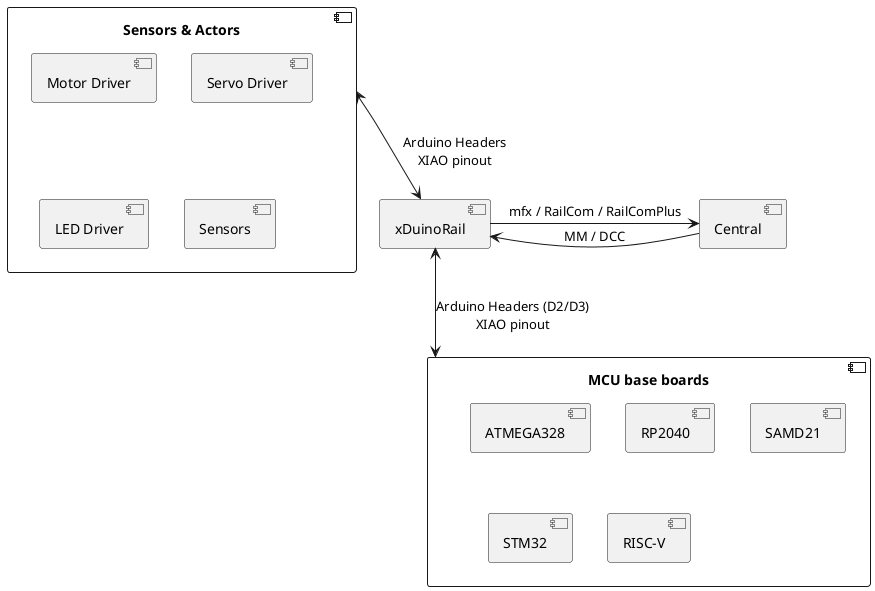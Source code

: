 @startuml

component "Central" as Central

component "xDuinoRail" as Decoder

Decoder <- Central : MM / DCC
Central <- Decoder : mfx / RailCom / RailComPlus


component "MCU base boards" as MCU {

component ATMEGA328
component RP2040
component SAMD21
component STM32
component "RISC-V"

}
Decoder <--> MCU : "Arduino Headers (D2/D3)\nXIAO pinout"

component "Sensors & Actors" as SENS {

component "Motor Driver"
component "Servo Driver"
component "LED Driver"
component "Sensors"

}
SENS <--> Decoder : "Arduino Headers\nXIAO pinout"

@enduml
